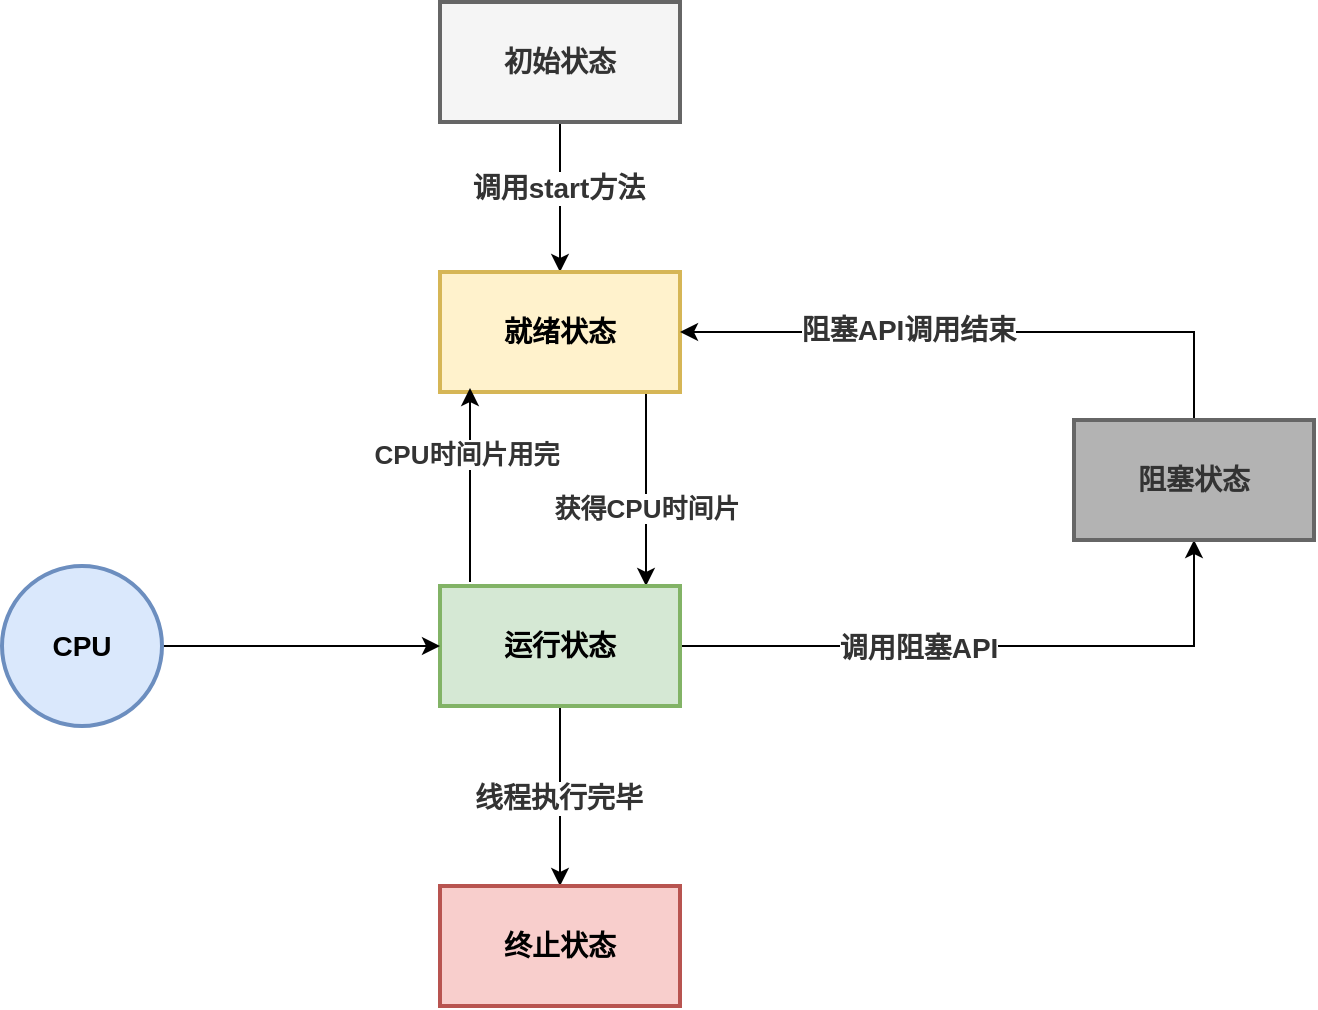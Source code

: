 <mxfile version="22.1.22" type="embed">
  <diagram name="第 1 页" id="uCVHXBWfBDRTPVsPqRUm">
    <mxGraphModel dx="1094" dy="495" grid="0" gridSize="10" guides="1" tooltips="1" connect="1" arrows="1" fold="1" page="0" pageScale="1" pageWidth="827" pageHeight="1169" math="0" shadow="0">
      <root>
        <mxCell id="0" />
        <mxCell id="1" parent="0" />
        <mxCell id="H4a2P_NdOb7FZomXv3Jj-11" style="edgeStyle=orthogonalEdgeStyle;rounded=0;orthogonalLoop=1;jettySize=auto;html=1;entryX=0.5;entryY=0;entryDx=0;entryDy=0;fontFamily=Helvetica;fontSize=12;fontColor=#333333;" parent="1" source="H4a2P_NdOb7FZomXv3Jj-1" target="H4a2P_NdOb7FZomXv3Jj-2" edge="1">
          <mxGeometry relative="1" as="geometry" />
        </mxCell>
        <mxCell id="H4a2P_NdOb7FZomXv3Jj-12" value="&lt;b&gt;&lt;font style=&quot;font-size: 14px;&quot;&gt;调用start方法&lt;/font&gt;&lt;/b&gt;" style="edgeLabel;html=1;align=center;verticalAlign=middle;resizable=0;points=[];rounded=0;strokeColor=#666666;strokeWidth=2;fontFamily=Helvetica;fontSize=12;fontColor=#333333;fillColor=#FFFFFF;" parent="H4a2P_NdOb7FZomXv3Jj-11" vertex="1" connectable="0">
          <mxGeometry x="-0.115" y="-1" relative="1" as="geometry">
            <mxPoint as="offset" />
          </mxGeometry>
        </mxCell>
        <mxCell id="H4a2P_NdOb7FZomXv3Jj-1" value="&lt;font style=&quot;font-size: 14px;&quot;&gt;&lt;b&gt;初始状态&lt;/b&gt;&lt;/font&gt;" style="rounded=0;whiteSpace=wrap;html=1;strokeWidth=2;fillColor=#f5f5f5;fontColor=#333333;strokeColor=#666666;" parent="1" vertex="1">
          <mxGeometry x="250" y="126" width="120" height="60" as="geometry" />
        </mxCell>
        <mxCell id="H4a2P_NdOb7FZomXv3Jj-5" style="edgeStyle=orthogonalEdgeStyle;rounded=0;orthogonalLoop=1;jettySize=auto;html=1;entryX=0.5;entryY=0;entryDx=0;entryDy=0;fontFamily=Helvetica;fontSize=12;fontColor=#333333;" parent="1" edge="1">
          <mxGeometry relative="1" as="geometry">
            <mxPoint x="353" y="321" as="sourcePoint" />
            <mxPoint x="353" y="418" as="targetPoint" />
          </mxGeometry>
        </mxCell>
        <mxCell id="H4a2P_NdOb7FZomXv3Jj-6" value="&lt;b&gt;&lt;font style=&quot;font-size: 13px;&quot;&gt;获得CPU时间片&lt;/font&gt;&lt;/b&gt;" style="edgeLabel;html=1;align=center;verticalAlign=middle;resizable=0;points=[];rounded=0;strokeColor=#666666;strokeWidth=2;fontFamily=Helvetica;fontSize=12;fontColor=#333333;fillColor=#FFFFFF;" parent="H4a2P_NdOb7FZomXv3Jj-5" vertex="1" connectable="0">
          <mxGeometry x="-0.125" relative="1" as="geometry">
            <mxPoint y="15" as="offset" />
          </mxGeometry>
        </mxCell>
        <mxCell id="H4a2P_NdOb7FZomXv3Jj-2" value="&lt;font style=&quot;font-size: 14px;&quot;&gt;&lt;b&gt;就绪状态&lt;/b&gt;&lt;/font&gt;" style="rounded=0;whiteSpace=wrap;html=1;fillColor=#fff2cc;strokeColor=#d6b656;strokeWidth=2;" parent="1" vertex="1">
          <mxGeometry x="250" y="261" width="120" height="60" as="geometry" />
        </mxCell>
        <mxCell id="H4a2P_NdOb7FZomXv3Jj-9" style="edgeStyle=orthogonalEdgeStyle;rounded=0;orthogonalLoop=1;jettySize=auto;html=1;entryX=0.5;entryY=1;entryDx=0;entryDy=0;fontFamily=Helvetica;fontSize=12;fontColor=#333333;" parent="1" edge="1">
          <mxGeometry relative="1" as="geometry">
            <mxPoint x="265" y="416" as="sourcePoint" />
            <mxPoint x="265" y="319" as="targetPoint" />
          </mxGeometry>
        </mxCell>
        <mxCell id="H4a2P_NdOb7FZomXv3Jj-10" value="&lt;b&gt;&lt;font style=&quot;font-size: 13px;&quot;&gt;CPU时间片用完&lt;/font&gt;&lt;/b&gt;" style="edgeLabel;html=1;align=center;verticalAlign=middle;resizable=0;points=[];rounded=0;strokeColor=#666666;strokeWidth=2;fontFamily=Helvetica;fontSize=12;fontColor=#333333;fillColor=#FFFFFF;" parent="H4a2P_NdOb7FZomXv3Jj-9" vertex="1" connectable="0">
          <mxGeometry x="0.316" y="2" relative="1" as="geometry">
            <mxPoint as="offset" />
          </mxGeometry>
        </mxCell>
        <mxCell id="H4a2P_NdOb7FZomXv3Jj-16" style="edgeStyle=orthogonalEdgeStyle;rounded=0;orthogonalLoop=1;jettySize=auto;html=1;entryX=0.5;entryY=1;entryDx=0;entryDy=0;fontFamily=Helvetica;fontSize=12;fontColor=#333333;" parent="1" source="H4a2P_NdOb7FZomXv3Jj-3" target="H4a2P_NdOb7FZomXv3Jj-15" edge="1">
          <mxGeometry relative="1" as="geometry" />
        </mxCell>
        <mxCell id="H4a2P_NdOb7FZomXv3Jj-19" value="&lt;font style=&quot;font-size: 14px;&quot;&gt;&lt;b style=&quot;&quot;&gt;调用阻塞API&lt;/b&gt;&lt;/font&gt;" style="edgeLabel;html=1;align=center;verticalAlign=middle;resizable=0;points=[];rounded=0;strokeColor=#666666;strokeWidth=2;fontFamily=Helvetica;fontSize=12;fontColor=#333333;fillColor=#FFFFFF;" parent="H4a2P_NdOb7FZomXv3Jj-16" vertex="1" connectable="0">
          <mxGeometry x="-0.234" y="-1" relative="1" as="geometry">
            <mxPoint as="offset" />
          </mxGeometry>
        </mxCell>
        <mxCell id="H4a2P_NdOb7FZomXv3Jj-21" style="edgeStyle=orthogonalEdgeStyle;rounded=0;orthogonalLoop=1;jettySize=auto;html=1;entryX=0.5;entryY=0;entryDx=0;entryDy=0;fontFamily=Helvetica;fontSize=12;fontColor=#333333;" parent="1" source="H4a2P_NdOb7FZomXv3Jj-3" target="H4a2P_NdOb7FZomXv3Jj-20" edge="1">
          <mxGeometry relative="1" as="geometry" />
        </mxCell>
        <mxCell id="H4a2P_NdOb7FZomXv3Jj-22" value="&lt;font style=&quot;font-size: 14px;&quot;&gt;&lt;b&gt;线程执行完毕&lt;/b&gt;&lt;/font&gt;" style="edgeLabel;html=1;align=center;verticalAlign=middle;resizable=0;points=[];rounded=0;strokeColor=#666666;strokeWidth=2;fontFamily=Helvetica;fontSize=12;fontColor=#333333;fillColor=#FFFFFF;" parent="H4a2P_NdOb7FZomXv3Jj-21" vertex="1" connectable="0">
          <mxGeometry x="0.013" y="-1" relative="1" as="geometry">
            <mxPoint as="offset" />
          </mxGeometry>
        </mxCell>
        <mxCell id="H4a2P_NdOb7FZomXv3Jj-3" value="&lt;font style=&quot;font-size: 14px;&quot;&gt;&lt;b&gt;运行状态&lt;/b&gt;&lt;/font&gt;" style="rounded=0;whiteSpace=wrap;html=1;fillColor=#d5e8d4;strokeColor=#82b366;strokeWidth=2;" parent="1" vertex="1">
          <mxGeometry x="250" y="418" width="120" height="60" as="geometry" />
        </mxCell>
        <mxCell id="H4a2P_NdOb7FZomXv3Jj-14" style="rounded=0;orthogonalLoop=1;jettySize=auto;html=1;entryX=0;entryY=0.5;entryDx=0;entryDy=0;fontFamily=Helvetica;fontSize=12;fontColor=#333333;" parent="1" source="H4a2P_NdOb7FZomXv3Jj-13" target="H4a2P_NdOb7FZomXv3Jj-3" edge="1">
          <mxGeometry relative="1" as="geometry" />
        </mxCell>
        <mxCell id="H4a2P_NdOb7FZomXv3Jj-13" value="&lt;b&gt;&lt;font style=&quot;font-size: 14px;&quot;&gt;CPU&lt;/font&gt;&lt;/b&gt;" style="ellipse;whiteSpace=wrap;html=1;aspect=fixed;rounded=0;strokeColor=#6c8ebf;strokeWidth=2;align=center;verticalAlign=middle;fontFamily=Helvetica;fontSize=12;fillColor=#dae8fc;" parent="1" vertex="1">
          <mxGeometry x="31" y="408" width="80" height="80" as="geometry" />
        </mxCell>
        <mxCell id="H4a2P_NdOb7FZomXv3Jj-17" style="edgeStyle=orthogonalEdgeStyle;rounded=0;orthogonalLoop=1;jettySize=auto;html=1;entryX=1;entryY=0.5;entryDx=0;entryDy=0;fontFamily=Helvetica;fontSize=12;fontColor=#333333;exitX=0.5;exitY=0;exitDx=0;exitDy=0;" parent="1" source="H4a2P_NdOb7FZomXv3Jj-15" target="H4a2P_NdOb7FZomXv3Jj-2" edge="1">
          <mxGeometry relative="1" as="geometry" />
        </mxCell>
        <mxCell id="H4a2P_NdOb7FZomXv3Jj-24" value="&lt;font style=&quot;font-size: 14px;&quot;&gt;&lt;b style=&quot;&quot;&gt;阻塞API调用结束&lt;/b&gt;&lt;/font&gt;" style="edgeLabel;html=1;align=center;verticalAlign=middle;resizable=0;points=[];rounded=0;strokeColor=#666666;strokeWidth=2;fontFamily=Helvetica;fontSize=12;fontColor=#333333;fillColor=#FFFFFF;" parent="H4a2P_NdOb7FZomXv3Jj-17" vertex="1" connectable="0">
          <mxGeometry x="0.244" y="-1" relative="1" as="geometry">
            <mxPoint as="offset" />
          </mxGeometry>
        </mxCell>
        <mxCell id="H4a2P_NdOb7FZomXv3Jj-15" value="&lt;font style=&quot;font-size: 14px;&quot;&gt;&lt;b&gt;阻塞状态&lt;/b&gt;&lt;/font&gt;" style="rounded=0;whiteSpace=wrap;html=1;strokeColor=#666666;strokeWidth=2;align=center;verticalAlign=middle;fontFamily=Helvetica;fontSize=12;fontColor=#333333;fillColor=#B3B3B3;" parent="1" vertex="1">
          <mxGeometry x="567" y="335" width="120" height="60" as="geometry" />
        </mxCell>
        <mxCell id="H4a2P_NdOb7FZomXv3Jj-20" value="&lt;font style=&quot;font-size: 14px;&quot;&gt;&lt;b&gt;终止状态&lt;/b&gt;&lt;/font&gt;" style="rounded=0;whiteSpace=wrap;html=1;fillColor=#f8cecc;strokeColor=#b85450;strokeWidth=2;" parent="1" vertex="1">
          <mxGeometry x="250" y="568" width="120" height="60" as="geometry" />
        </mxCell>
      </root>
    </mxGraphModel>
  </diagram>
</mxfile>
